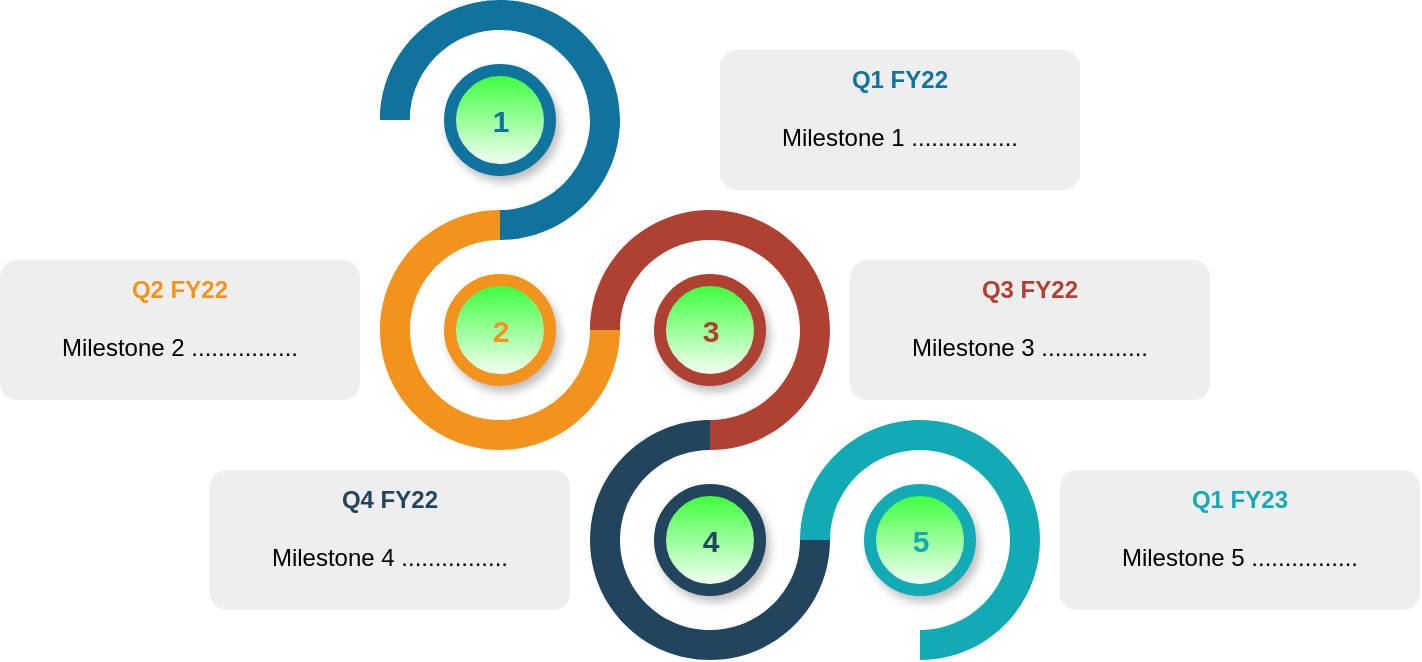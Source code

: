 <mxfile version="14.9.2" type="device"><diagram name="Page-1" id="3e8102d1-ef87-2e61-34e1-82d9a586fe2e"><mxGraphModel dx="1117" dy="876" grid="1" gridSize="10" guides="1" tooltips="1" connect="1" arrows="1" fold="1" page="1" pageScale="1" pageWidth="1100" pageHeight="850" background="none" math="0" shadow="0"><root><mxCell id="0"/><mxCell id="1" parent="0"/><mxCell id="pnkOFeho1cm9JTYJ9L0I-33" value="" style="verticalLabelPosition=bottom;verticalAlign=top;html=1;shape=mxgraph.basic.partConcEllipse;startAngle=0.75;endAngle=0.5;arcWidth=0.25;fillColor=#10739E;strokeColor=none;shadow=0;" vertex="1" parent="1"><mxGeometry x="380" y="220" width="120" height="120" as="geometry"/></mxCell><mxCell id="pnkOFeho1cm9JTYJ9L0I-34" value="" style="verticalLabelPosition=bottom;verticalAlign=top;html=1;shape=mxgraph.basic.partConcEllipse;startAngle=0.25;endAngle=0;arcWidth=0.25;fillColor=#F2931E;strokeColor=none;shadow=0;" vertex="1" parent="1"><mxGeometry x="380" y="325" width="120" height="120" as="geometry"/></mxCell><mxCell id="pnkOFeho1cm9JTYJ9L0I-35" value="" style="verticalLabelPosition=bottom;verticalAlign=top;html=1;shape=mxgraph.basic.partConcEllipse;startAngle=0.75;endAngle=0.5;arcWidth=0.25;fillColor=#AE4132;strokeColor=none;shadow=0;" vertex="1" parent="1"><mxGeometry x="485" y="325" width="120" height="120" as="geometry"/></mxCell><mxCell id="pnkOFeho1cm9JTYJ9L0I-36" value="" style="verticalLabelPosition=bottom;verticalAlign=top;html=1;shape=mxgraph.basic.partConcEllipse;startAngle=0.25;endAngle=0;arcWidth=0.25;fillColor=#23445D;strokeColor=none;shadow=0;" vertex="1" parent="1"><mxGeometry x="485" y="430" width="120" height="120" as="geometry"/></mxCell><mxCell id="pnkOFeho1cm9JTYJ9L0I-37" value="" style="verticalLabelPosition=bottom;verticalAlign=top;html=1;shape=mxgraph.basic.partConcEllipse;startAngle=0.75;endAngle=0.5;arcWidth=0.25;fillColor=#12AAB5;strokeColor=none;shadow=0;" vertex="1" parent="1"><mxGeometry x="590" y="430" width="120" height="120" as="geometry"/></mxCell><mxCell id="pnkOFeho1cm9JTYJ9L0I-38" value="1" style="shape=ellipse;strokeWidth=6;strokeColor=#10739E;fontSize=15;html=1;fontStyle=1;fontColor=#10739E;shadow=1;fillColor=#33FF33;gradientColor=#ffffff;" vertex="1" parent="1"><mxGeometry x="415" y="255" width="50" height="50" as="geometry"/></mxCell><mxCell id="pnkOFeho1cm9JTYJ9L0I-39" value="2" style="shape=ellipse;strokeWidth=6;strokeColor=#F2931E;fontSize=15;html=1;fontStyle=1;fontColor=#F2931E;shadow=1;fillColor=#33FF33;gradientColor=#ffffff;" vertex="1" parent="1"><mxGeometry x="415" y="360" width="50" height="50" as="geometry"/></mxCell><mxCell id="pnkOFeho1cm9JTYJ9L0I-40" value="3" style="shape=ellipse;strokeWidth=6;strokeColor=#AE4132;fontSize=15;html=1;fontStyle=1;fontColor=#AE4132;shadow=1;fillColor=#33FF33;gradientColor=#ffffff;" vertex="1" parent="1"><mxGeometry x="520" y="360" width="50" height="50" as="geometry"/></mxCell><mxCell id="pnkOFeho1cm9JTYJ9L0I-41" value="4" style="shape=ellipse;strokeWidth=6;strokeColor=#23445D;fontSize=15;html=1;fontStyle=1;fontColor=#23445D;shadow=1;fillColor=#33FF33;gradientColor=#ffffff;" vertex="1" parent="1"><mxGeometry x="520" y="465" width="50" height="50" as="geometry"/></mxCell><mxCell id="pnkOFeho1cm9JTYJ9L0I-42" value="5" style="shape=ellipse;strokeWidth=6;strokeColor=#12AAB5;fontSize=15;html=1;fontStyle=1;fontColor=#12AAB5;shadow=1;fillColor=#33FF33;gradientColor=#ffffff;" vertex="1" parent="1"><mxGeometry x="625" y="465" width="50" height="50" as="geometry"/></mxCell><mxCell id="pnkOFeho1cm9JTYJ9L0I-43" value="&lt;b style=&quot;color: rgb(16 , 115 , 158)&quot;&gt;Q1 FY22&lt;/b&gt;&lt;br&gt;&lt;br&gt;Milestone 1 ................" style="rounded=1;strokeColor=none;fillColor=#EEEEEE;align=center;arcSize=12;verticalAlign=top;whiteSpace=wrap;html=1;fontSize=12;spacing=3;shadow=0;" vertex="1" parent="1"><mxGeometry x="550" y="245" width="180" height="70" as="geometry"/></mxCell><mxCell id="pnkOFeho1cm9JTYJ9L0I-44" value="&lt;font style=&quot;font-size: 10px&quot;&gt;&lt;font style=&quot;font-size: 12px&quot; color=&quot;#F2931E&quot;&gt;&lt;b&gt;Q2 FY22&lt;/b&gt;&lt;/font&gt;&lt;br&gt;&lt;br&gt;&lt;span style=&quot;font-size: 12px&quot;&gt;Milestone 2 ................&lt;/span&gt;&lt;br&gt;&lt;/font&gt;" style="rounded=1;strokeColor=none;fillColor=#EEEEEE;align=center;arcSize=12;verticalAlign=top;whiteSpace=wrap;html=1;fontSize=12;spacing=3;shadow=0;" vertex="1" parent="1"><mxGeometry x="190" y="350" width="180" height="70" as="geometry"/></mxCell><mxCell id="pnkOFeho1cm9JTYJ9L0I-45" value="&lt;font&gt;&lt;font color=&quot;#ae4132&quot;&gt;&lt;b&gt;Q3 FY22&lt;/b&gt;&lt;/font&gt;&lt;br&gt;&lt;span style=&quot;font-size: 10px&quot;&gt;&lt;br&gt;&lt;/span&gt;Milestone 3 ................&lt;br&gt;&lt;/font&gt;" style="rounded=1;strokeColor=none;fillColor=#EEEEEE;align=center;arcSize=12;verticalAlign=top;whiteSpace=wrap;html=1;fontSize=12;spacing=3;shadow=0;" vertex="1" parent="1"><mxGeometry x="615" y="350" width="180" height="70" as="geometry"/></mxCell><mxCell id="pnkOFeho1cm9JTYJ9L0I-46" value="&lt;font style=&quot;font-size: 10px&quot;&gt;&lt;font style=&quot;font-size: 12px&quot; color=&quot;#23445D&quot;&gt;&lt;b&gt;Q4 FY22&lt;/b&gt;&lt;/font&gt;&lt;br&gt;&lt;br&gt;&lt;span style=&quot;font-size: 12px&quot;&gt;Milestone 4 ................&lt;/span&gt;&lt;br&gt;&lt;/font&gt;" style="rounded=1;strokeColor=none;fillColor=#EEEEEE;align=center;arcSize=12;verticalAlign=top;whiteSpace=wrap;html=1;fontSize=12;spacing=3;shadow=0;" vertex="1" parent="1"><mxGeometry x="295" y="455" width="180" height="70" as="geometry"/></mxCell><mxCell id="pnkOFeho1cm9JTYJ9L0I-47" value="&lt;font style=&quot;font-size: 10px&quot;&gt;&lt;font style=&quot;font-size: 12px&quot; color=&quot;#12AAB5&quot;&gt;&lt;b&gt;Q1 FY23&lt;/b&gt;&lt;/font&gt;&lt;br&gt;&lt;br&gt;&lt;span style=&quot;font-size: 12px&quot;&gt;Milestone 5 ................&lt;/span&gt;&lt;br&gt;&lt;/font&gt;" style="rounded=1;strokeColor=none;fillColor=#EEEEEE;align=center;arcSize=12;verticalAlign=top;whiteSpace=wrap;html=1;fontSize=12;spacing=3;shadow=0;" vertex="1" parent="1"><mxGeometry x="720" y="455" width="180" height="70" as="geometry"/></mxCell></root></mxGraphModel></diagram></mxfile>